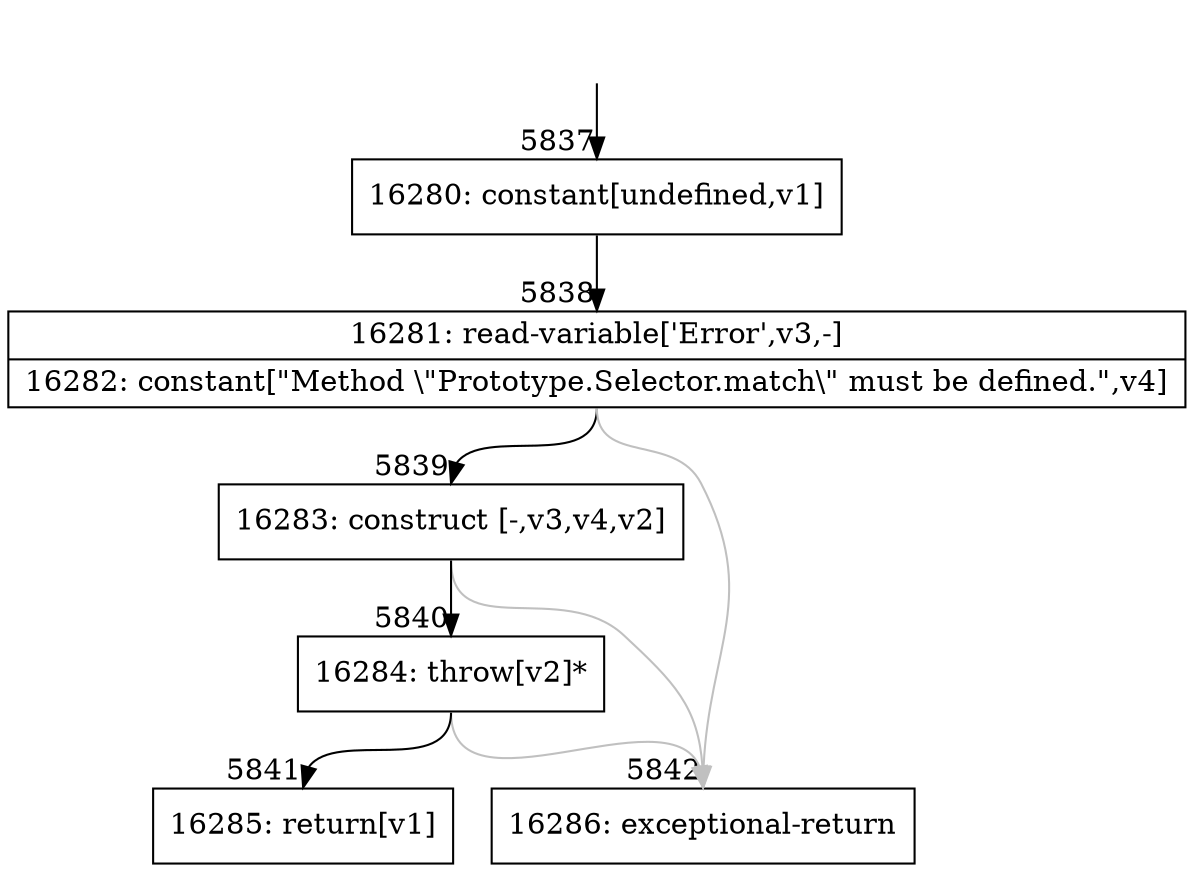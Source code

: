 digraph {
rankdir="TD"
BB_entry461[shape=none,label=""];
BB_entry461 -> BB5837 [tailport=s, headport=n, headlabel="    5837"]
BB5837 [shape=record label="{16280: constant[undefined,v1]}" ] 
BB5837 -> BB5838 [tailport=s, headport=n, headlabel="      5838"]
BB5838 [shape=record label="{16281: read-variable['Error',v3,-]|16282: constant[\"Method \\\"Prototype.Selector.match\\\" must be defined.\",v4]}" ] 
BB5838 -> BB5839 [tailport=s, headport=n, headlabel="      5839"]
BB5838 -> BB5842 [tailport=s, headport=n, color=gray, headlabel="      5842"]
BB5839 [shape=record label="{16283: construct [-,v3,v4,v2]}" ] 
BB5839 -> BB5840 [tailport=s, headport=n, headlabel="      5840"]
BB5839 -> BB5842 [tailport=s, headport=n, color=gray]
BB5840 [shape=record label="{16284: throw[v2]*}" ] 
BB5840 -> BB5841 [tailport=s, headport=n, headlabel="      5841"]
BB5840 -> BB5842 [tailport=s, headport=n, color=gray]
BB5841 [shape=record label="{16285: return[v1]}" ] 
BB5842 [shape=record label="{16286: exceptional-return}" ] 
//#$~ 4458
}
